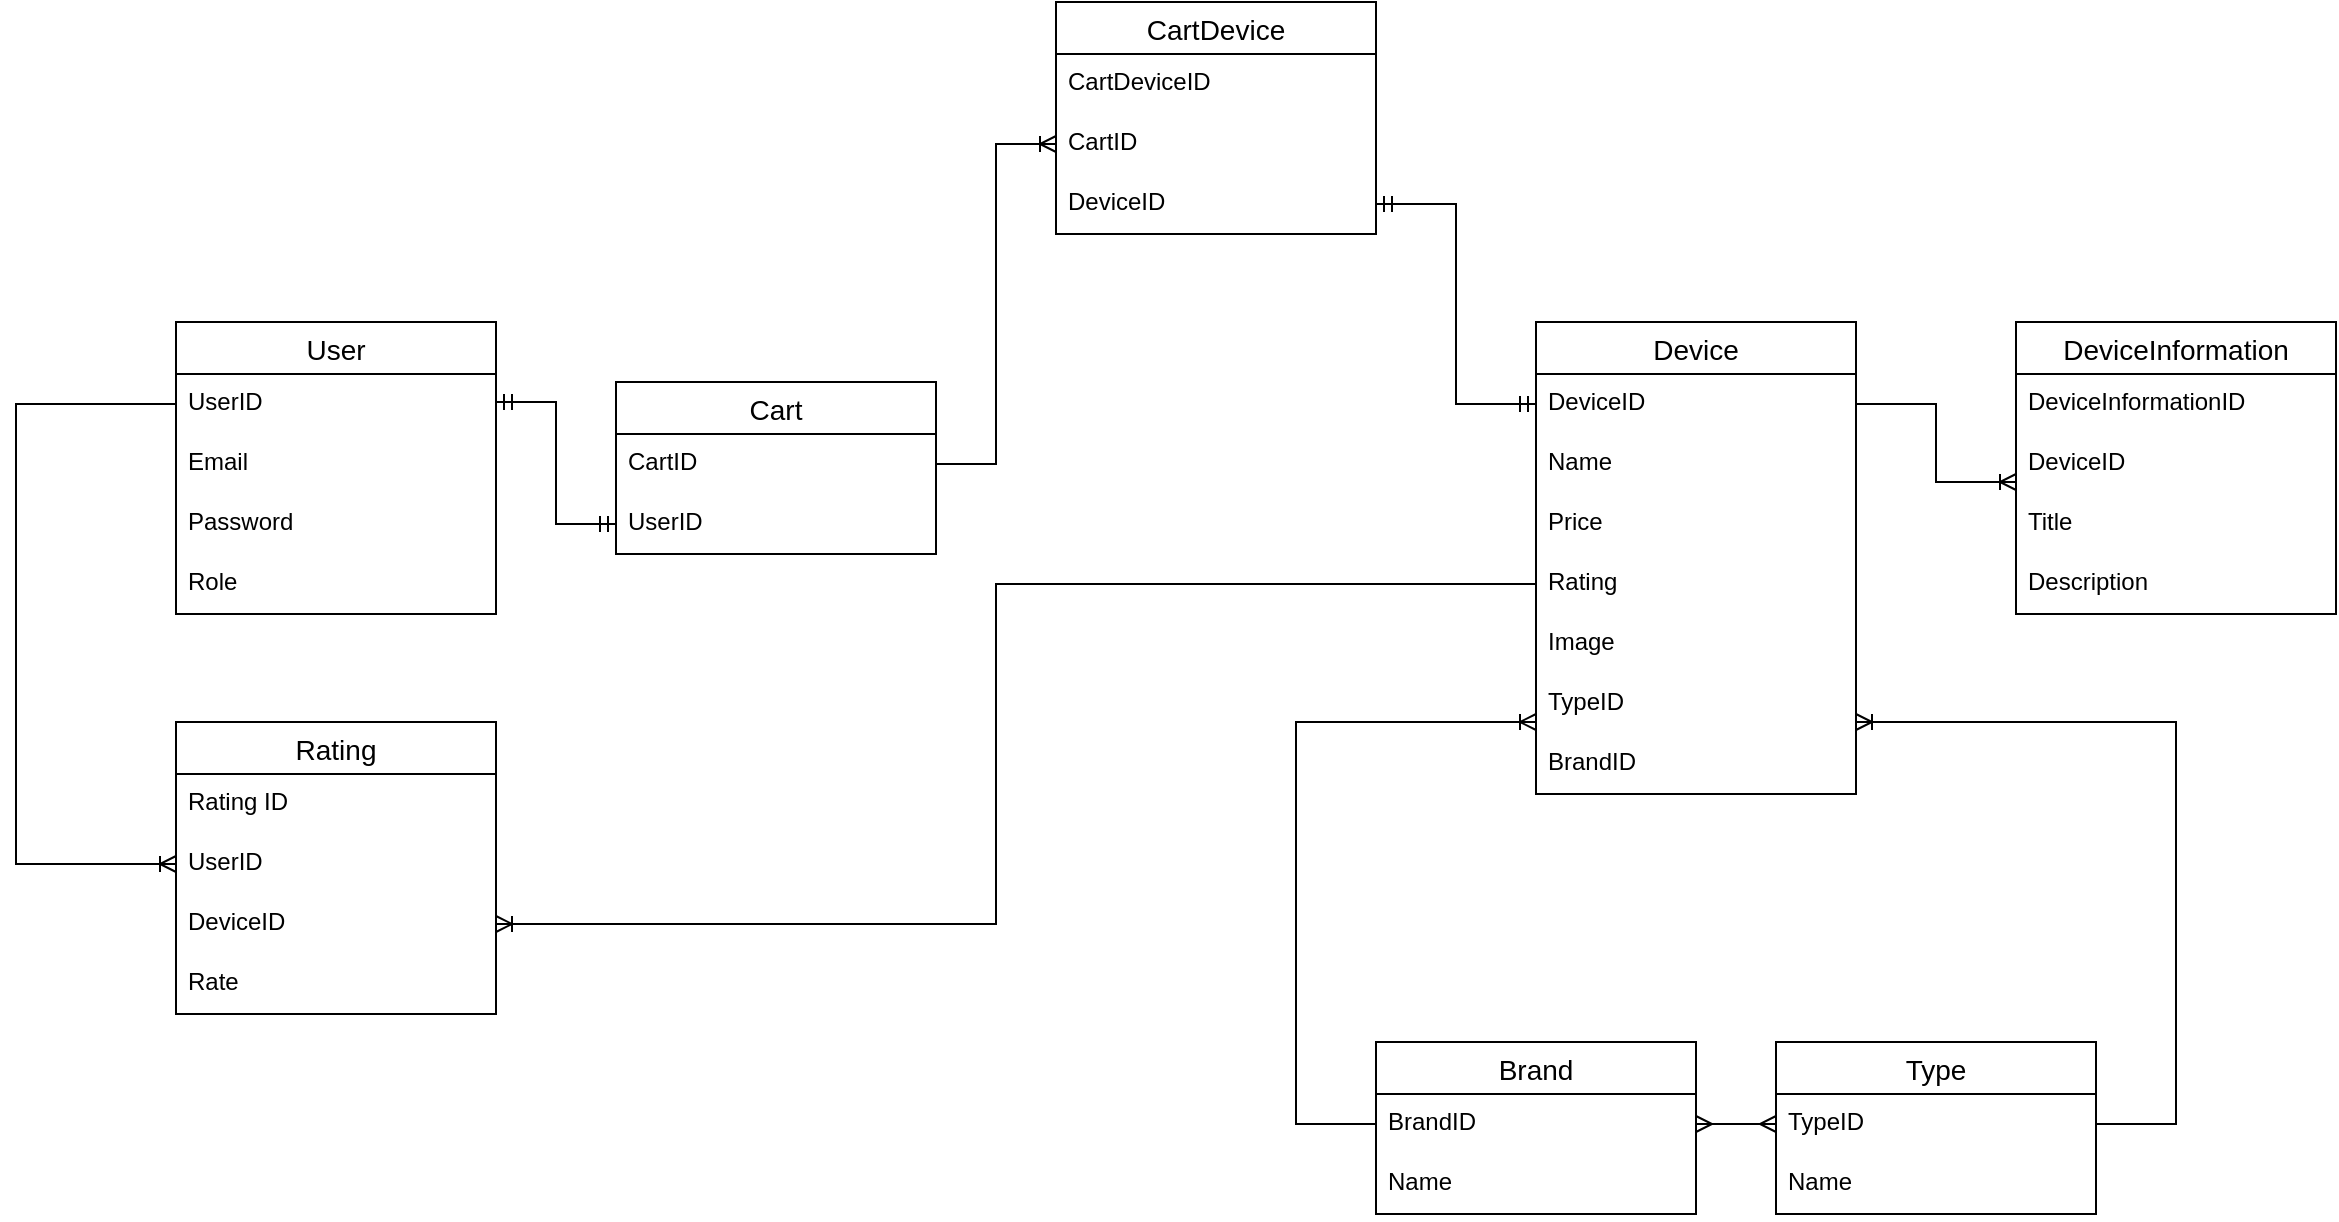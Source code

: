 <mxfile version="15.9.4" type="device"><diagram id="rUK7en8I57aKF8vNp4qx" name="Page-1"><mxGraphModel dx="2407" dy="873" grid="1" gridSize="10" guides="1" tooltips="1" connect="1" arrows="1" fold="1" page="1" pageScale="1" pageWidth="827" pageHeight="1169" math="0" shadow="0"><root><mxCell id="0"/><mxCell id="1" parent="0"/><mxCell id="257Xl7wB4qS-7V5pMqAy-50" value="" style="fontSize=12;html=1;endArrow=ERoneToMany;rounded=0;edgeStyle=elbowEdgeStyle;" edge="1" parent="1" source="257Xl7wB4qS-7V5pMqAy-2" target="257Xl7wB4qS-7V5pMqAy-42"><mxGeometry width="100" height="100" relative="1" as="geometry"><mxPoint x="-670" y="320" as="sourcePoint"/><mxPoint x="-660" y="1061.905" as="targetPoint"/><Array as="points"><mxPoint x="-720" y="390"/><mxPoint x="-690" y="370"/></Array></mxGeometry></mxCell><mxCell id="257Xl7wB4qS-7V5pMqAy-1" value="User" style="swimlane;fontStyle=0;childLayout=stackLayout;horizontal=1;startSize=26;horizontalStack=0;resizeParent=1;resizeParentMax=0;resizeLast=0;collapsible=1;marginBottom=0;align=center;fontSize=14;" vertex="1" parent="1"><mxGeometry x="-640" y="280" width="160" height="146" as="geometry"/></mxCell><mxCell id="257Xl7wB4qS-7V5pMqAy-2" value="UserID" style="text;strokeColor=none;fillColor=none;spacingLeft=4;spacingRight=4;overflow=hidden;rotatable=0;points=[[0,0.5],[1,0.5]];portConstraint=eastwest;fontSize=12;" vertex="1" parent="257Xl7wB4qS-7V5pMqAy-1"><mxGeometry y="26" width="160" height="30" as="geometry"/></mxCell><mxCell id="257Xl7wB4qS-7V5pMqAy-3" value="Email" style="text;strokeColor=none;fillColor=none;spacingLeft=4;spacingRight=4;overflow=hidden;rotatable=0;points=[[0,0.5],[1,0.5]];portConstraint=eastwest;fontSize=12;" vertex="1" parent="257Xl7wB4qS-7V5pMqAy-1"><mxGeometry y="56" width="160" height="30" as="geometry"/></mxCell><mxCell id="257Xl7wB4qS-7V5pMqAy-4" value="Password" style="text;strokeColor=none;fillColor=none;spacingLeft=4;spacingRight=4;overflow=hidden;rotatable=0;points=[[0,0.5],[1,0.5]];portConstraint=eastwest;fontSize=12;" vertex="1" parent="257Xl7wB4qS-7V5pMqAy-1"><mxGeometry y="86" width="160" height="30" as="geometry"/></mxCell><mxCell id="257Xl7wB4qS-7V5pMqAy-5" value="Role" style="text;strokeColor=none;fillColor=none;spacingLeft=4;spacingRight=4;overflow=hidden;rotatable=0;points=[[0,0.5],[1,0.5]];portConstraint=eastwest;fontSize=12;" vertex="1" parent="257Xl7wB4qS-7V5pMqAy-1"><mxGeometry y="116" width="160" height="30" as="geometry"/></mxCell><mxCell id="257Xl7wB4qS-7V5pMqAy-6" value="Cart" style="swimlane;fontStyle=0;childLayout=stackLayout;horizontal=1;startSize=26;horizontalStack=0;resizeParent=1;resizeParentMax=0;resizeLast=0;collapsible=1;marginBottom=0;align=center;fontSize=14;" vertex="1" parent="1"><mxGeometry x="-420" y="310" width="160" height="86" as="geometry"/></mxCell><mxCell id="257Xl7wB4qS-7V5pMqAy-7" value="CartID" style="text;strokeColor=none;fillColor=none;spacingLeft=4;spacingRight=4;overflow=hidden;rotatable=0;points=[[0,0.5],[1,0.5]];portConstraint=eastwest;fontSize=12;" vertex="1" parent="257Xl7wB4qS-7V5pMqAy-6"><mxGeometry y="26" width="160" height="30" as="geometry"/></mxCell><mxCell id="257Xl7wB4qS-7V5pMqAy-8" value="UserID" style="text;strokeColor=none;fillColor=none;spacingLeft=4;spacingRight=4;overflow=hidden;rotatable=0;points=[[0,0.5],[1,0.5]];portConstraint=eastwest;fontSize=12;" vertex="1" parent="257Xl7wB4qS-7V5pMqAy-6"><mxGeometry y="56" width="160" height="30" as="geometry"/></mxCell><mxCell id="257Xl7wB4qS-7V5pMqAy-11" value="CartDevice" style="swimlane;fontStyle=0;childLayout=stackLayout;horizontal=1;startSize=26;horizontalStack=0;resizeParent=1;resizeParentMax=0;resizeLast=0;collapsible=1;marginBottom=0;align=center;fontSize=14;" vertex="1" parent="1"><mxGeometry x="-200" y="120" width="160" height="116" as="geometry"/></mxCell><mxCell id="257Xl7wB4qS-7V5pMqAy-12" value="CartDeviceID" style="text;strokeColor=none;fillColor=none;spacingLeft=4;spacingRight=4;overflow=hidden;rotatable=0;points=[[0,0.5],[1,0.5]];portConstraint=eastwest;fontSize=12;" vertex="1" parent="257Xl7wB4qS-7V5pMqAy-11"><mxGeometry y="26" width="160" height="30" as="geometry"/></mxCell><mxCell id="257Xl7wB4qS-7V5pMqAy-14" value="CartID" style="text;strokeColor=none;fillColor=none;spacingLeft=4;spacingRight=4;overflow=hidden;rotatable=0;points=[[0,0.5],[1,0.5]];portConstraint=eastwest;fontSize=12;" vertex="1" parent="257Xl7wB4qS-7V5pMqAy-11"><mxGeometry y="56" width="160" height="30" as="geometry"/></mxCell><mxCell id="257Xl7wB4qS-7V5pMqAy-13" value="DeviceID" style="text;strokeColor=none;fillColor=none;spacingLeft=4;spacingRight=4;overflow=hidden;rotatable=0;points=[[0,0.5],[1,0.5]];portConstraint=eastwest;fontSize=12;" vertex="1" parent="257Xl7wB4qS-7V5pMqAy-11"><mxGeometry y="86" width="160" height="30" as="geometry"/></mxCell><mxCell id="257Xl7wB4qS-7V5pMqAy-15" value="Device" style="swimlane;fontStyle=0;childLayout=stackLayout;horizontal=1;startSize=26;horizontalStack=0;resizeParent=1;resizeParentMax=0;resizeLast=0;collapsible=1;marginBottom=0;align=center;fontSize=14;" vertex="1" parent="1"><mxGeometry x="40" y="280" width="160" height="236" as="geometry"/></mxCell><mxCell id="257Xl7wB4qS-7V5pMqAy-16" value="DeviceID    " style="text;strokeColor=none;fillColor=none;spacingLeft=4;spacingRight=4;overflow=hidden;rotatable=0;points=[[0,0.5],[1,0.5]];portConstraint=eastwest;fontSize=12;" vertex="1" parent="257Xl7wB4qS-7V5pMqAy-15"><mxGeometry y="26" width="160" height="30" as="geometry"/></mxCell><mxCell id="257Xl7wB4qS-7V5pMqAy-17" value="Name" style="text;strokeColor=none;fillColor=none;spacingLeft=4;spacingRight=4;overflow=hidden;rotatable=0;points=[[0,0.5],[1,0.5]];portConstraint=eastwest;fontSize=12;" vertex="1" parent="257Xl7wB4qS-7V5pMqAy-15"><mxGeometry y="56" width="160" height="30" as="geometry"/></mxCell><mxCell id="257Xl7wB4qS-7V5pMqAy-18" value="Price" style="text;strokeColor=none;fillColor=none;spacingLeft=4;spacingRight=4;overflow=hidden;rotatable=0;points=[[0,0.5],[1,0.5]];portConstraint=eastwest;fontSize=12;" vertex="1" parent="257Xl7wB4qS-7V5pMqAy-15"><mxGeometry y="86" width="160" height="30" as="geometry"/></mxCell><mxCell id="257Xl7wB4qS-7V5pMqAy-19" value="Rating" style="text;strokeColor=none;fillColor=none;spacingLeft=4;spacingRight=4;overflow=hidden;rotatable=0;points=[[0,0.5],[1,0.5]];portConstraint=eastwest;fontSize=12;" vertex="1" parent="257Xl7wB4qS-7V5pMqAy-15"><mxGeometry y="116" width="160" height="30" as="geometry"/></mxCell><mxCell id="257Xl7wB4qS-7V5pMqAy-20" value="Image" style="text;strokeColor=none;fillColor=none;spacingLeft=4;spacingRight=4;overflow=hidden;rotatable=0;points=[[0,0.5],[1,0.5]];portConstraint=eastwest;fontSize=12;" vertex="1" parent="257Xl7wB4qS-7V5pMqAy-15"><mxGeometry y="146" width="160" height="30" as="geometry"/></mxCell><mxCell id="257Xl7wB4qS-7V5pMqAy-21" value="TypeID" style="text;strokeColor=none;fillColor=none;spacingLeft=4;spacingRight=4;overflow=hidden;rotatable=0;points=[[0,0.5],[1,0.5]];portConstraint=eastwest;fontSize=12;" vertex="1" parent="257Xl7wB4qS-7V5pMqAy-15"><mxGeometry y="176" width="160" height="30" as="geometry"/></mxCell><mxCell id="257Xl7wB4qS-7V5pMqAy-22" value="BrandID" style="text;strokeColor=none;fillColor=none;spacingLeft=4;spacingRight=4;overflow=hidden;rotatable=0;points=[[0,0.5],[1,0.5]];portConstraint=eastwest;fontSize=12;" vertex="1" parent="257Xl7wB4qS-7V5pMqAy-15"><mxGeometry y="206" width="160" height="30" as="geometry"/></mxCell><mxCell id="257Xl7wB4qS-7V5pMqAy-23" value="DeviceInformation" style="swimlane;fontStyle=0;childLayout=stackLayout;horizontal=1;startSize=26;horizontalStack=0;resizeParent=1;resizeParentMax=0;resizeLast=0;collapsible=1;marginBottom=0;align=center;fontSize=14;" vertex="1" parent="1"><mxGeometry x="280" y="280" width="160" height="146" as="geometry"/></mxCell><mxCell id="257Xl7wB4qS-7V5pMqAy-24" value="DeviceInformationID" style="text;strokeColor=none;fillColor=none;spacingLeft=4;spacingRight=4;overflow=hidden;rotatable=0;points=[[0,0.5],[1,0.5]];portConstraint=eastwest;fontSize=12;" vertex="1" parent="257Xl7wB4qS-7V5pMqAy-23"><mxGeometry y="26" width="160" height="30" as="geometry"/></mxCell><mxCell id="257Xl7wB4qS-7V5pMqAy-25" value="DeviceID" style="text;strokeColor=none;fillColor=none;spacingLeft=4;spacingRight=4;overflow=hidden;rotatable=0;points=[[0,0.5],[1,0.5]];portConstraint=eastwest;fontSize=12;" vertex="1" parent="257Xl7wB4qS-7V5pMqAy-23"><mxGeometry y="56" width="160" height="30" as="geometry"/></mxCell><mxCell id="257Xl7wB4qS-7V5pMqAy-26" value="Title" style="text;strokeColor=none;fillColor=none;spacingLeft=4;spacingRight=4;overflow=hidden;rotatable=0;points=[[0,0.5],[1,0.5]];portConstraint=eastwest;fontSize=12;" vertex="1" parent="257Xl7wB4qS-7V5pMqAy-23"><mxGeometry y="86" width="160" height="30" as="geometry"/></mxCell><mxCell id="257Xl7wB4qS-7V5pMqAy-27" value="Description" style="text;strokeColor=none;fillColor=none;spacingLeft=4;spacingRight=4;overflow=hidden;rotatable=0;points=[[0,0.5],[1,0.5]];portConstraint=eastwest;fontSize=12;" vertex="1" parent="257Xl7wB4qS-7V5pMqAy-23"><mxGeometry y="116" width="160" height="30" as="geometry"/></mxCell><mxCell id="257Xl7wB4qS-7V5pMqAy-28" value="Brand" style="swimlane;fontStyle=0;childLayout=stackLayout;horizontal=1;startSize=26;horizontalStack=0;resizeParent=1;resizeParentMax=0;resizeLast=0;collapsible=1;marginBottom=0;align=center;fontSize=14;" vertex="1" parent="1"><mxGeometry x="-40" y="640" width="160" height="86" as="geometry"/></mxCell><mxCell id="257Xl7wB4qS-7V5pMqAy-29" value="BrandID" style="text;strokeColor=none;fillColor=none;spacingLeft=4;spacingRight=4;overflow=hidden;rotatable=0;points=[[0,0.5],[1,0.5]];portConstraint=eastwest;fontSize=12;" vertex="1" parent="257Xl7wB4qS-7V5pMqAy-28"><mxGeometry y="26" width="160" height="30" as="geometry"/></mxCell><mxCell id="257Xl7wB4qS-7V5pMqAy-30" value="Name" style="text;strokeColor=none;fillColor=none;spacingLeft=4;spacingRight=4;overflow=hidden;rotatable=0;points=[[0,0.5],[1,0.5]];portConstraint=eastwest;fontSize=12;" vertex="1" parent="257Xl7wB4qS-7V5pMqAy-28"><mxGeometry y="56" width="160" height="30" as="geometry"/></mxCell><mxCell id="257Xl7wB4qS-7V5pMqAy-37" value="Type" style="swimlane;fontStyle=0;childLayout=stackLayout;horizontal=1;startSize=26;horizontalStack=0;resizeParent=1;resizeParentMax=0;resizeLast=0;collapsible=1;marginBottom=0;align=center;fontSize=14;" vertex="1" parent="1"><mxGeometry x="160" y="640" width="160" height="86" as="geometry"/></mxCell><mxCell id="257Xl7wB4qS-7V5pMqAy-38" value="TypeID" style="text;strokeColor=none;fillColor=none;spacingLeft=4;spacingRight=4;overflow=hidden;rotatable=0;points=[[0,0.5],[1,0.5]];portConstraint=eastwest;fontSize=12;" vertex="1" parent="257Xl7wB4qS-7V5pMqAy-37"><mxGeometry y="26" width="160" height="30" as="geometry"/></mxCell><mxCell id="257Xl7wB4qS-7V5pMqAy-39" value="Name" style="text;strokeColor=none;fillColor=none;spacingLeft=4;spacingRight=4;overflow=hidden;rotatable=0;points=[[0,0.5],[1,0.5]];portConstraint=eastwest;fontSize=12;" vertex="1" parent="257Xl7wB4qS-7V5pMqAy-37"><mxGeometry y="56" width="160" height="30" as="geometry"/></mxCell><mxCell id="257Xl7wB4qS-7V5pMqAy-40" value="Rating" style="swimlane;fontStyle=0;childLayout=stackLayout;horizontal=1;startSize=26;horizontalStack=0;resizeParent=1;resizeParentMax=0;resizeLast=0;collapsible=1;marginBottom=0;align=center;fontSize=14;" vertex="1" parent="1"><mxGeometry x="-640" y="480" width="160" height="146" as="geometry"/></mxCell><mxCell id="257Xl7wB4qS-7V5pMqAy-41" value="Rating ID" style="text;strokeColor=none;fillColor=none;spacingLeft=4;spacingRight=4;overflow=hidden;rotatable=0;points=[[0,0.5],[1,0.5]];portConstraint=eastwest;fontSize=12;" vertex="1" parent="257Xl7wB4qS-7V5pMqAy-40"><mxGeometry y="26" width="160" height="30" as="geometry"/></mxCell><mxCell id="257Xl7wB4qS-7V5pMqAy-42" value="UserID" style="text;strokeColor=none;fillColor=none;spacingLeft=4;spacingRight=4;overflow=hidden;rotatable=0;points=[[0,0.5],[1,0.5]];portConstraint=eastwest;fontSize=12;" vertex="1" parent="257Xl7wB4qS-7V5pMqAy-40"><mxGeometry y="56" width="160" height="30" as="geometry"/></mxCell><mxCell id="257Xl7wB4qS-7V5pMqAy-43" value="DeviceID" style="text;strokeColor=none;fillColor=none;spacingLeft=4;spacingRight=4;overflow=hidden;rotatable=0;points=[[0,0.5],[1,0.5]];portConstraint=eastwest;fontSize=12;" vertex="1" parent="257Xl7wB4qS-7V5pMqAy-40"><mxGeometry y="86" width="160" height="30" as="geometry"/></mxCell><mxCell id="257Xl7wB4qS-7V5pMqAy-44" value="Rate" style="text;strokeColor=none;fillColor=none;spacingLeft=4;spacingRight=4;overflow=hidden;rotatable=0;points=[[0,0.5],[1,0.5]];portConstraint=eastwest;fontSize=12;" vertex="1" parent="257Xl7wB4qS-7V5pMqAy-40"><mxGeometry y="116" width="160" height="30" as="geometry"/></mxCell><mxCell id="257Xl7wB4qS-7V5pMqAy-45" value="" style="edgeStyle=entityRelationEdgeStyle;fontSize=12;html=1;endArrow=ERmandOne;startArrow=ERmandOne;rounded=0;entryX=0;entryY=0.5;entryDx=0;entryDy=0;endFill=0;startFill=0;" edge="1" parent="1" target="257Xl7wB4qS-7V5pMqAy-8"><mxGeometry width="100" height="100" relative="1" as="geometry"><mxPoint x="-480" y="320" as="sourcePoint"/><mxPoint x="-380" y="220" as="targetPoint"/></mxGeometry></mxCell><mxCell id="257Xl7wB4qS-7V5pMqAy-49" value="" style="edgeStyle=entityRelationEdgeStyle;fontSize=12;html=1;endArrow=ERoneToMany;rounded=0;exitX=1;exitY=0.5;exitDx=0;exitDy=0;" edge="1" parent="1" source="257Xl7wB4qS-7V5pMqAy-7" target="257Xl7wB4qS-7V5pMqAy-14"><mxGeometry width="100" height="100" relative="1" as="geometry"><mxPoint x="-360" y="410" as="sourcePoint"/><mxPoint x="-260" y="310" as="targetPoint"/></mxGeometry></mxCell><mxCell id="257Xl7wB4qS-7V5pMqAy-52" value="" style="edgeStyle=elbowEdgeStyle;fontSize=12;html=1;endArrow=ERoneToMany;rounded=0;" edge="1" parent="1" source="257Xl7wB4qS-7V5pMqAy-16" target="257Xl7wB4qS-7V5pMqAy-25"><mxGeometry width="100" height="100" relative="1" as="geometry"><mxPoint x="310" y="170" as="sourcePoint"/><mxPoint x="410" y="70" as="targetPoint"/><Array as="points"><mxPoint x="240" y="360"/><mxPoint x="240" y="351"/></Array></mxGeometry></mxCell><mxCell id="257Xl7wB4qS-7V5pMqAy-53" value="" style="edgeStyle=elbowEdgeStyle;fontSize=12;html=1;endArrow=ERmandOne;rounded=0;startArrow=ERmandOne;startFill=0;exitX=1;exitY=0.5;exitDx=0;exitDy=0;" edge="1" parent="1" source="257Xl7wB4qS-7V5pMqAy-13" target="257Xl7wB4qS-7V5pMqAy-16"><mxGeometry width="100" height="100" relative="1" as="geometry"><mxPoint x="-30" y="410" as="sourcePoint"/><mxPoint x="70" y="310" as="targetPoint"/><Array as="points"><mxPoint y="290"/><mxPoint x="-40" y="290"/><mxPoint y="360"/><mxPoint x="-10" y="340"/><mxPoint x="10" y="340"/><mxPoint x="70" y="350"/><mxPoint y="241"/><mxPoint x="160" y="220"/></Array></mxGeometry></mxCell><mxCell id="257Xl7wB4qS-7V5pMqAy-54" value="" style="edgeStyle=elbowEdgeStyle;fontSize=12;html=1;endArrow=none;rounded=0;startArrow=ERoneToMany;startFill=0;endFill=0;entryX=0;entryY=0.5;entryDx=0;entryDy=0;" edge="1" parent="1" source="257Xl7wB4qS-7V5pMqAy-43" target="257Xl7wB4qS-7V5pMqAy-19"><mxGeometry width="100" height="100" relative="1" as="geometry"><mxPoint x="-450" y="580" as="sourcePoint"/><mxPoint x="-10" y="480" as="targetPoint"/><Array as="points"><mxPoint x="-230" y="440"/><mxPoint x="-180" y="540"/><mxPoint x="-120" y="490"/><mxPoint x="-160" y="430"/><mxPoint x="-120" y="510"/><mxPoint y="480"/><mxPoint x="-80" y="570"/><mxPoint y="570"/><mxPoint x="-240" y="480"/><mxPoint x="-150" y="480"/><mxPoint x="-140" y="460"/><mxPoint x="50" y="460"/><mxPoint x="10" y="520"/><mxPoint x="-50" y="500"/><mxPoint x="-110" y="450"/><mxPoint y="460"/><mxPoint x="90" y="430"/><mxPoint x="60" y="430"/><mxPoint x="-20" y="420"/><mxPoint x="-40" y="530"/><mxPoint x="-30" y="510"/></Array></mxGeometry></mxCell><mxCell id="257Xl7wB4qS-7V5pMqAy-55" value="" style="edgeStyle=elbowEdgeStyle;fontSize=12;html=1;endArrow=ERoneToMany;rounded=0;endFill=0;" edge="1" parent="1" source="257Xl7wB4qS-7V5pMqAy-38" target="257Xl7wB4qS-7V5pMqAy-21"><mxGeometry width="100" height="100" relative="1" as="geometry"><mxPoint x="-140" y="720" as="sourcePoint"/><mxPoint x="-40" y="620" as="targetPoint"/><Array as="points"><mxPoint x="360" y="480"/><mxPoint x="360" y="576"/></Array></mxGeometry></mxCell><mxCell id="257Xl7wB4qS-7V5pMqAy-56" value="" style="edgeStyle=elbowEdgeStyle;fontSize=12;html=1;endArrow=ERoneToMany;rounded=0;" edge="1" parent="1" source="257Xl7wB4qS-7V5pMqAy-29"><mxGeometry width="100" height="100" relative="1" as="geometry"><mxPoint x="-130" y="685" as="sourcePoint"/><mxPoint x="40" y="480" as="targetPoint"/><Array as="points"><mxPoint x="-80" y="580"/><mxPoint x="-90" y="560"/><mxPoint x="20" y="480"/><mxPoint x="-100" y="540"/><mxPoint x="10" y="500"/><mxPoint x="-80" y="480"/><mxPoint x="-80" y="480"/><mxPoint x="-80" y="591"/></Array></mxGeometry></mxCell><mxCell id="257Xl7wB4qS-7V5pMqAy-57" value="" style="edgeStyle=entityRelationEdgeStyle;fontSize=12;html=1;endArrow=ERmany;startArrow=ERmany;rounded=0;exitX=1;exitY=0.5;exitDx=0;exitDy=0;" edge="1" parent="1" source="257Xl7wB4qS-7V5pMqAy-29" target="257Xl7wB4qS-7V5pMqAy-38"><mxGeometry width="100" height="100" relative="1" as="geometry"><mxPoint x="50" y="780" as="sourcePoint"/><mxPoint x="150" y="680" as="targetPoint"/></mxGeometry></mxCell></root></mxGraphModel></diagram></mxfile>